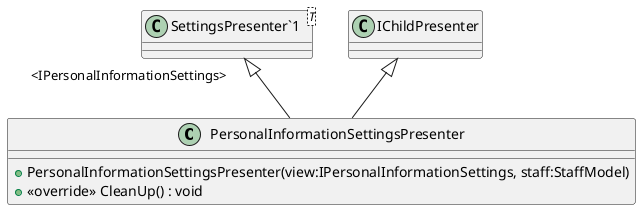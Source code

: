@startuml
class PersonalInformationSettingsPresenter {
    + PersonalInformationSettingsPresenter(view:IPersonalInformationSettings, staff:StaffModel)
    + <<override>> CleanUp() : void
}
class "SettingsPresenter`1"<T> {
}
"SettingsPresenter`1" "<IPersonalInformationSettings>" <|-- PersonalInformationSettingsPresenter
IChildPresenter <|-- PersonalInformationSettingsPresenter
@enduml
